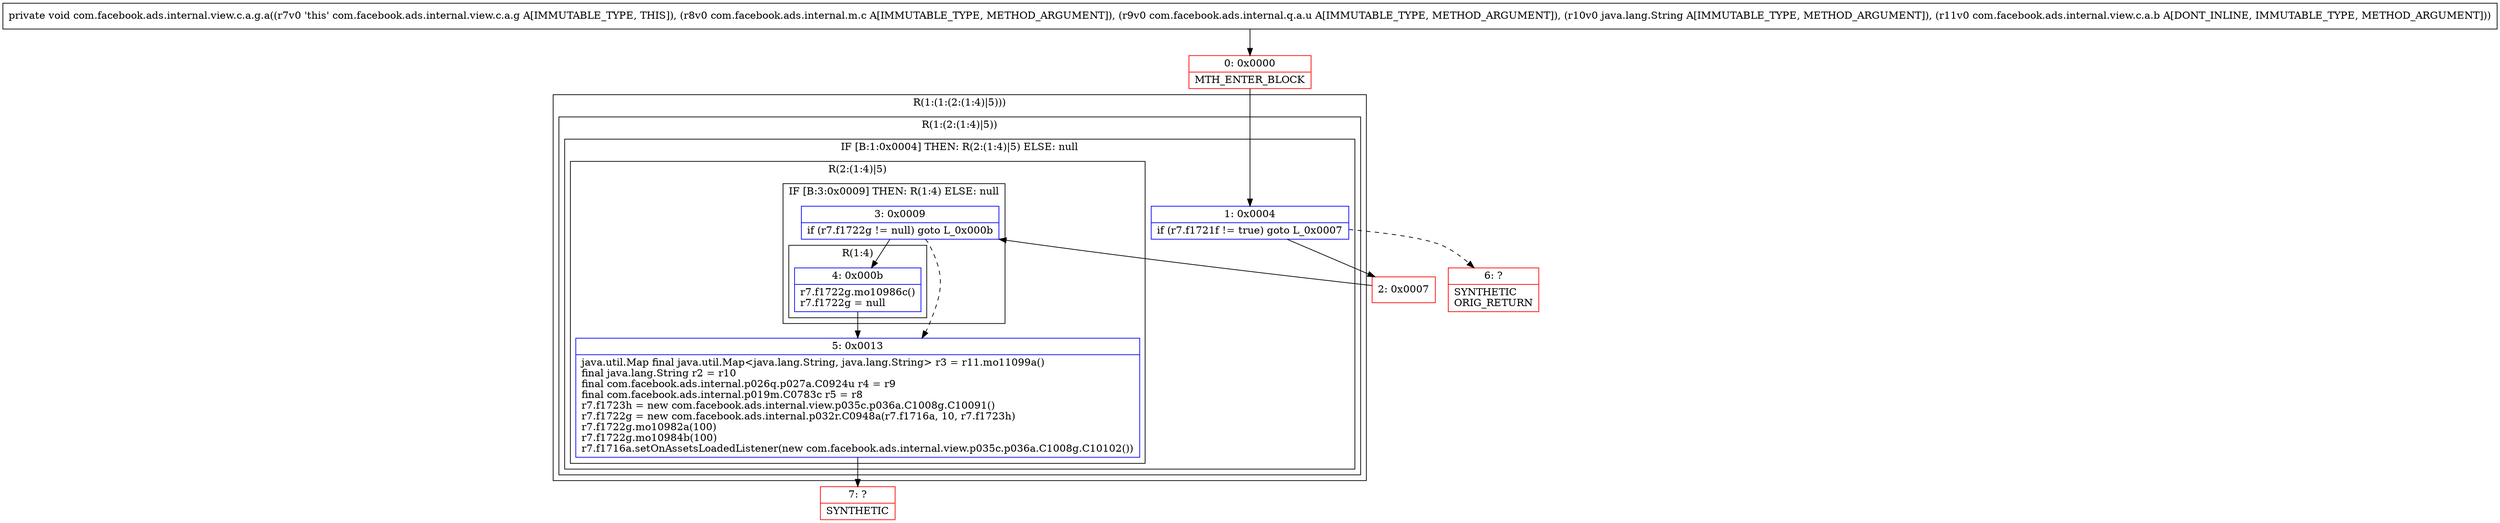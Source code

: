 digraph "CFG forcom.facebook.ads.internal.view.c.a.g.a(Lcom\/facebook\/ads\/internal\/m\/c;Lcom\/facebook\/ads\/internal\/q\/a\/u;Ljava\/lang\/String;Lcom\/facebook\/ads\/internal\/view\/c\/a\/b;)V" {
subgraph cluster_Region_1318899561 {
label = "R(1:(1:(2:(1:4)|5)))";
node [shape=record,color=blue];
subgraph cluster_Region_1807159497 {
label = "R(1:(2:(1:4)|5))";
node [shape=record,color=blue];
subgraph cluster_IfRegion_577815043 {
label = "IF [B:1:0x0004] THEN: R(2:(1:4)|5) ELSE: null";
node [shape=record,color=blue];
Node_1 [shape=record,label="{1\:\ 0x0004|if (r7.f1721f != true) goto L_0x0007\l}"];
subgraph cluster_Region_1792145787 {
label = "R(2:(1:4)|5)";
node [shape=record,color=blue];
subgraph cluster_IfRegion_1571895549 {
label = "IF [B:3:0x0009] THEN: R(1:4) ELSE: null";
node [shape=record,color=blue];
Node_3 [shape=record,label="{3\:\ 0x0009|if (r7.f1722g != null) goto L_0x000b\l}"];
subgraph cluster_Region_1971213221 {
label = "R(1:4)";
node [shape=record,color=blue];
Node_4 [shape=record,label="{4\:\ 0x000b|r7.f1722g.mo10986c()\lr7.f1722g = null\l}"];
}
}
Node_5 [shape=record,label="{5\:\ 0x0013|java.util.Map final java.util.Map\<java.lang.String, java.lang.String\> r3 = r11.mo11099a()\lfinal java.lang.String r2 = r10\lfinal com.facebook.ads.internal.p026q.p027a.C0924u r4 = r9\lfinal com.facebook.ads.internal.p019m.C0783c r5 = r8\lr7.f1723h = new com.facebook.ads.internal.view.p035c.p036a.C1008g.C10091()\lr7.f1722g = new com.facebook.ads.internal.p032r.C0948a(r7.f1716a, 10, r7.f1723h)\lr7.f1722g.mo10982a(100)\lr7.f1722g.mo10984b(100)\lr7.f1716a.setOnAssetsLoadedListener(new com.facebook.ads.internal.view.p035c.p036a.C1008g.C10102())\l}"];
}
}
}
}
Node_0 [shape=record,color=red,label="{0\:\ 0x0000|MTH_ENTER_BLOCK\l}"];
Node_2 [shape=record,color=red,label="{2\:\ 0x0007}"];
Node_6 [shape=record,color=red,label="{6\:\ ?|SYNTHETIC\lORIG_RETURN\l}"];
Node_7 [shape=record,color=red,label="{7\:\ ?|SYNTHETIC\l}"];
MethodNode[shape=record,label="{private void com.facebook.ads.internal.view.c.a.g.a((r7v0 'this' com.facebook.ads.internal.view.c.a.g A[IMMUTABLE_TYPE, THIS]), (r8v0 com.facebook.ads.internal.m.c A[IMMUTABLE_TYPE, METHOD_ARGUMENT]), (r9v0 com.facebook.ads.internal.q.a.u A[IMMUTABLE_TYPE, METHOD_ARGUMENT]), (r10v0 java.lang.String A[IMMUTABLE_TYPE, METHOD_ARGUMENT]), (r11v0 com.facebook.ads.internal.view.c.a.b A[DONT_INLINE, IMMUTABLE_TYPE, METHOD_ARGUMENT])) }"];
MethodNode -> Node_0;
Node_1 -> Node_2;
Node_1 -> Node_6[style=dashed];
Node_3 -> Node_4;
Node_3 -> Node_5[style=dashed];
Node_4 -> Node_5;
Node_5 -> Node_7;
Node_0 -> Node_1;
Node_2 -> Node_3;
}

